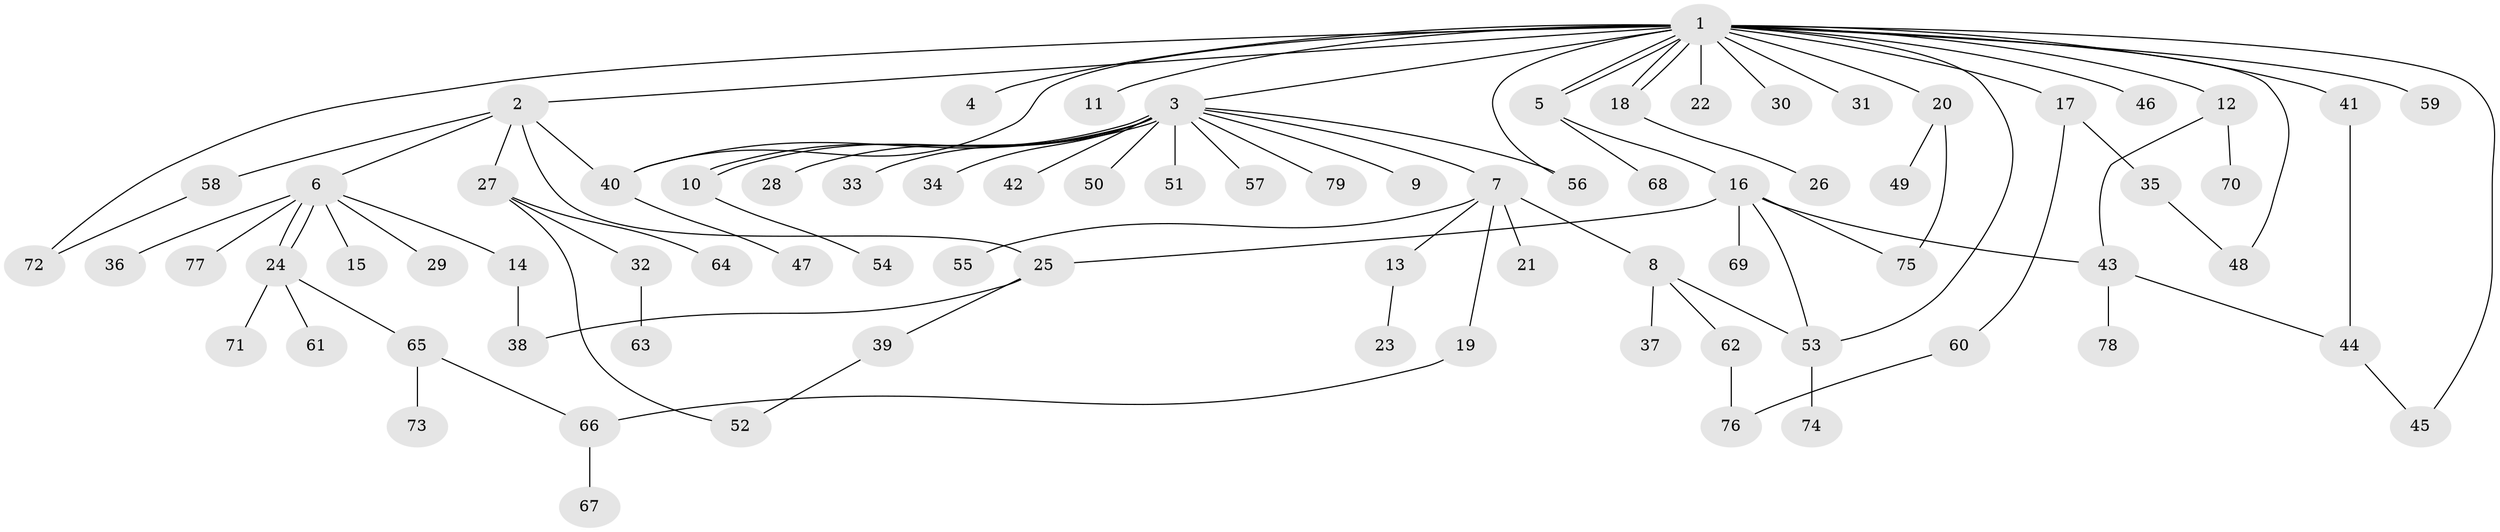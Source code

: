 // Generated by graph-tools (version 1.1) at 2025/48/03/09/25 04:48:40]
// undirected, 79 vertices, 98 edges
graph export_dot {
graph [start="1"]
  node [color=gray90,style=filled];
  1;
  2;
  3;
  4;
  5;
  6;
  7;
  8;
  9;
  10;
  11;
  12;
  13;
  14;
  15;
  16;
  17;
  18;
  19;
  20;
  21;
  22;
  23;
  24;
  25;
  26;
  27;
  28;
  29;
  30;
  31;
  32;
  33;
  34;
  35;
  36;
  37;
  38;
  39;
  40;
  41;
  42;
  43;
  44;
  45;
  46;
  47;
  48;
  49;
  50;
  51;
  52;
  53;
  54;
  55;
  56;
  57;
  58;
  59;
  60;
  61;
  62;
  63;
  64;
  65;
  66;
  67;
  68;
  69;
  70;
  71;
  72;
  73;
  74;
  75;
  76;
  77;
  78;
  79;
  1 -- 2;
  1 -- 3;
  1 -- 4;
  1 -- 5;
  1 -- 5;
  1 -- 11;
  1 -- 12;
  1 -- 17;
  1 -- 18;
  1 -- 18;
  1 -- 20;
  1 -- 22;
  1 -- 30;
  1 -- 31;
  1 -- 40;
  1 -- 41;
  1 -- 45;
  1 -- 46;
  1 -- 48;
  1 -- 53;
  1 -- 56;
  1 -- 59;
  1 -- 72;
  2 -- 6;
  2 -- 25;
  2 -- 27;
  2 -- 40;
  2 -- 58;
  3 -- 7;
  3 -- 9;
  3 -- 10;
  3 -- 10;
  3 -- 28;
  3 -- 33;
  3 -- 34;
  3 -- 40;
  3 -- 42;
  3 -- 50;
  3 -- 51;
  3 -- 56;
  3 -- 57;
  3 -- 79;
  5 -- 16;
  5 -- 68;
  6 -- 14;
  6 -- 15;
  6 -- 24;
  6 -- 24;
  6 -- 29;
  6 -- 36;
  6 -- 77;
  7 -- 8;
  7 -- 13;
  7 -- 19;
  7 -- 21;
  7 -- 55;
  8 -- 37;
  8 -- 53;
  8 -- 62;
  10 -- 54;
  12 -- 43;
  12 -- 70;
  13 -- 23;
  14 -- 38;
  16 -- 25;
  16 -- 43;
  16 -- 53;
  16 -- 69;
  16 -- 75;
  17 -- 35;
  17 -- 60;
  18 -- 26;
  19 -- 66;
  20 -- 49;
  20 -- 75;
  24 -- 61;
  24 -- 65;
  24 -- 71;
  25 -- 38;
  25 -- 39;
  27 -- 32;
  27 -- 52;
  27 -- 64;
  32 -- 63;
  35 -- 48;
  39 -- 52;
  40 -- 47;
  41 -- 44;
  43 -- 44;
  43 -- 78;
  44 -- 45;
  53 -- 74;
  58 -- 72;
  60 -- 76;
  62 -- 76;
  65 -- 66;
  65 -- 73;
  66 -- 67;
}
